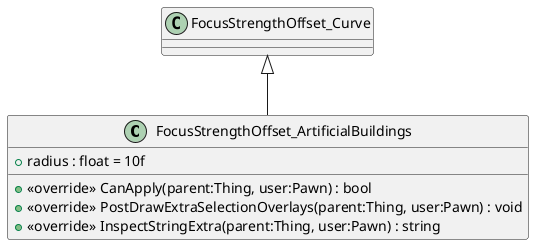 @startuml
class FocusStrengthOffset_ArtificialBuildings {
    + radius : float = 10f
    + <<override>> CanApply(parent:Thing, user:Pawn) : bool
    + <<override>> PostDrawExtraSelectionOverlays(parent:Thing, user:Pawn) : void
    + <<override>> InspectStringExtra(parent:Thing, user:Pawn) : string
}
FocusStrengthOffset_Curve <|-- FocusStrengthOffset_ArtificialBuildings
@enduml
